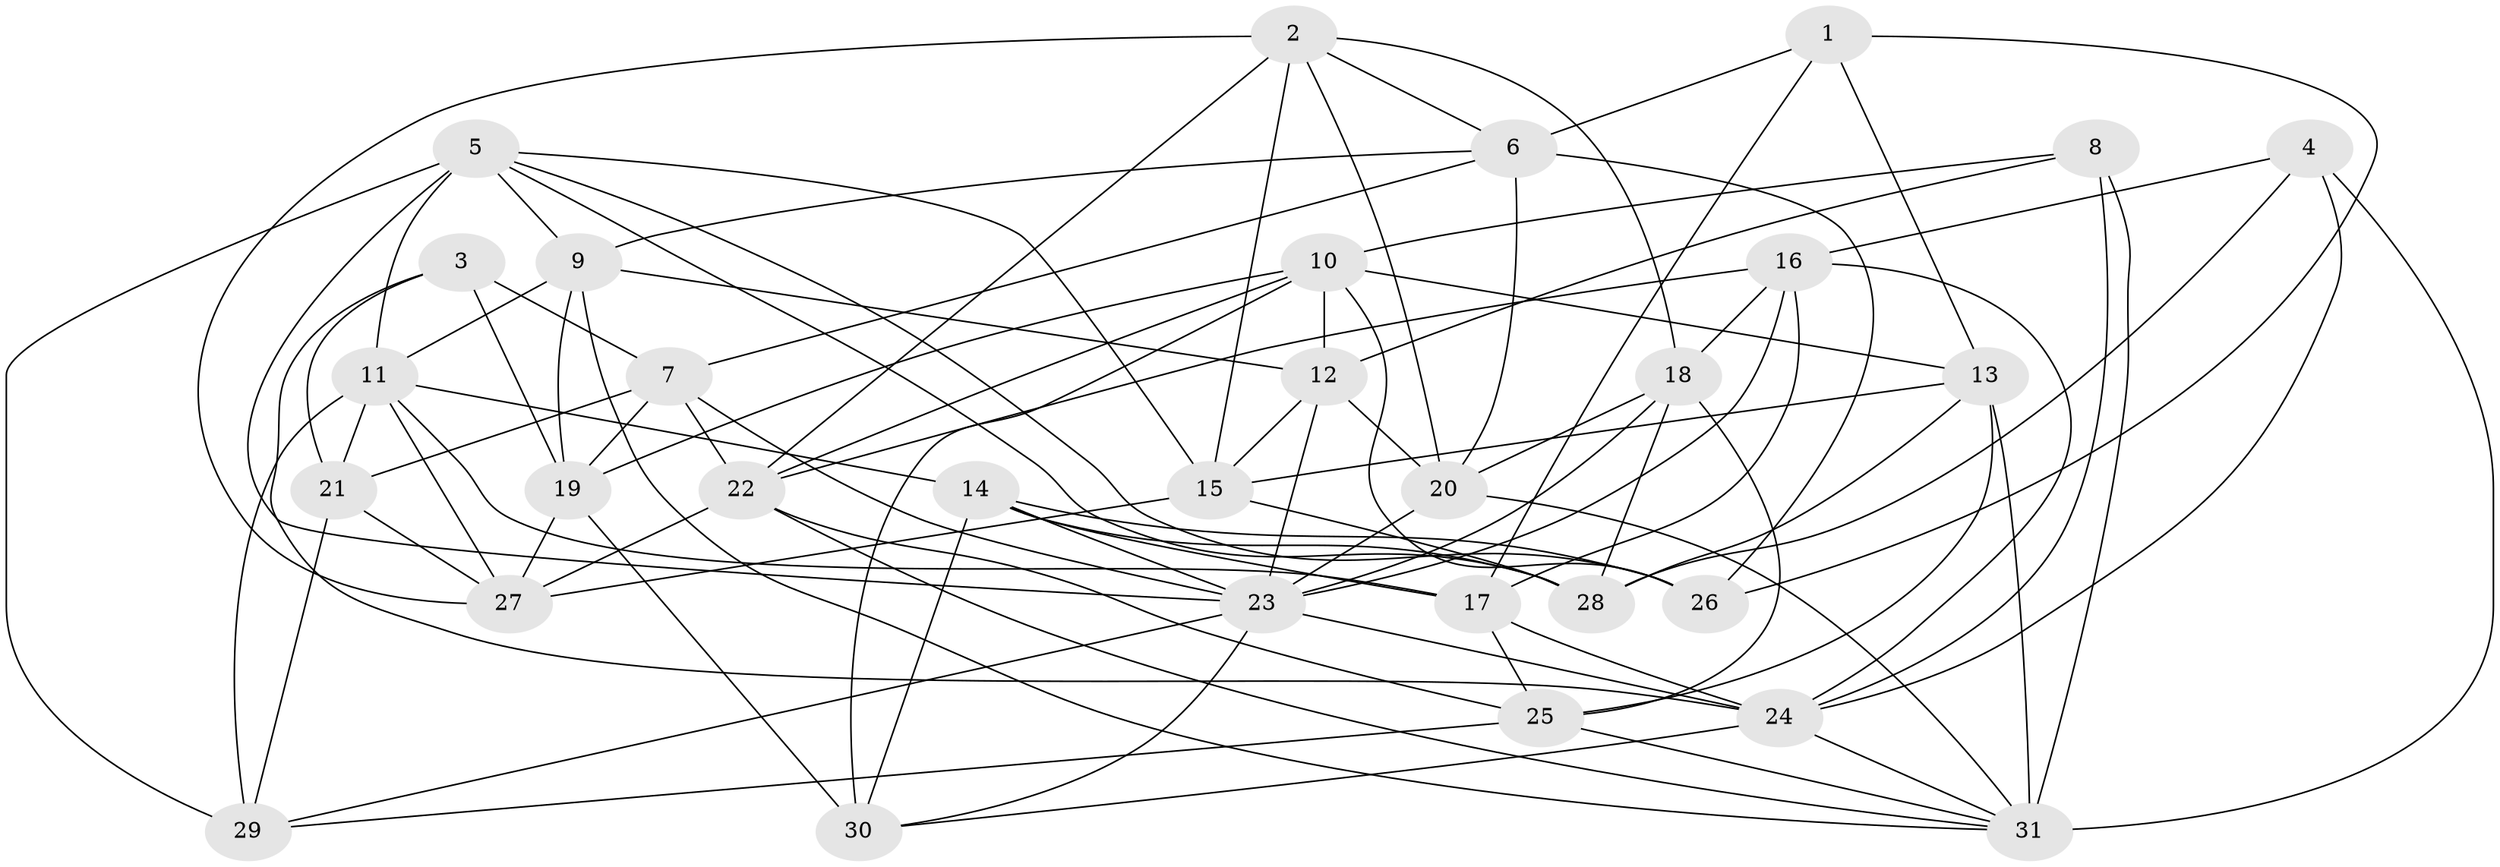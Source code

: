 // original degree distribution, {4: 1.0}
// Generated by graph-tools (version 1.1) at 2025/38/03/04/25 23:38:09]
// undirected, 31 vertices, 93 edges
graph export_dot {
  node [color=gray90,style=filled];
  1;
  2;
  3;
  4;
  5;
  6;
  7;
  8;
  9;
  10;
  11;
  12;
  13;
  14;
  15;
  16;
  17;
  18;
  19;
  20;
  21;
  22;
  23;
  24;
  25;
  26;
  27;
  28;
  29;
  30;
  31;
  1 -- 6 [weight=1.0];
  1 -- 13 [weight=1.0];
  1 -- 17 [weight=1.0];
  1 -- 26 [weight=1.0];
  2 -- 6 [weight=1.0];
  2 -- 15 [weight=1.0];
  2 -- 18 [weight=1.0];
  2 -- 20 [weight=1.0];
  2 -- 22 [weight=1.0];
  2 -- 27 [weight=1.0];
  3 -- 7 [weight=1.0];
  3 -- 19 [weight=2.0];
  3 -- 21 [weight=2.0];
  3 -- 24 [weight=1.0];
  4 -- 16 [weight=1.0];
  4 -- 24 [weight=1.0];
  4 -- 28 [weight=1.0];
  4 -- 31 [weight=1.0];
  5 -- 9 [weight=1.0];
  5 -- 11 [weight=1.0];
  5 -- 15 [weight=1.0];
  5 -- 23 [weight=1.0];
  5 -- 26 [weight=1.0];
  5 -- 28 [weight=1.0];
  5 -- 29 [weight=2.0];
  6 -- 7 [weight=1.0];
  6 -- 9 [weight=1.0];
  6 -- 20 [weight=1.0];
  6 -- 26 [weight=1.0];
  7 -- 19 [weight=1.0];
  7 -- 21 [weight=1.0];
  7 -- 22 [weight=1.0];
  7 -- 23 [weight=1.0];
  8 -- 10 [weight=1.0];
  8 -- 12 [weight=1.0];
  8 -- 24 [weight=1.0];
  8 -- 31 [weight=1.0];
  9 -- 11 [weight=1.0];
  9 -- 12 [weight=1.0];
  9 -- 19 [weight=1.0];
  9 -- 31 [weight=1.0];
  10 -- 12 [weight=1.0];
  10 -- 13 [weight=1.0];
  10 -- 19 [weight=1.0];
  10 -- 22 [weight=1.0];
  10 -- 26 [weight=2.0];
  10 -- 30 [weight=1.0];
  11 -- 14 [weight=1.0];
  11 -- 17 [weight=1.0];
  11 -- 21 [weight=1.0];
  11 -- 27 [weight=2.0];
  11 -- 29 [weight=1.0];
  12 -- 15 [weight=1.0];
  12 -- 20 [weight=1.0];
  12 -- 23 [weight=1.0];
  13 -- 15 [weight=1.0];
  13 -- 25 [weight=1.0];
  13 -- 28 [weight=1.0];
  13 -- 31 [weight=1.0];
  14 -- 17 [weight=1.0];
  14 -- 23 [weight=1.0];
  14 -- 26 [weight=1.0];
  14 -- 28 [weight=1.0];
  14 -- 30 [weight=1.0];
  15 -- 27 [weight=1.0];
  15 -- 28 [weight=1.0];
  16 -- 17 [weight=1.0];
  16 -- 18 [weight=1.0];
  16 -- 22 [weight=1.0];
  16 -- 23 [weight=1.0];
  16 -- 24 [weight=1.0];
  17 -- 24 [weight=1.0];
  17 -- 25 [weight=1.0];
  18 -- 20 [weight=1.0];
  18 -- 23 [weight=1.0];
  18 -- 25 [weight=1.0];
  18 -- 28 [weight=1.0];
  19 -- 27 [weight=1.0];
  19 -- 30 [weight=2.0];
  20 -- 23 [weight=1.0];
  20 -- 31 [weight=1.0];
  21 -- 27 [weight=1.0];
  21 -- 29 [weight=1.0];
  22 -- 25 [weight=1.0];
  22 -- 27 [weight=2.0];
  22 -- 31 [weight=1.0];
  23 -- 24 [weight=1.0];
  23 -- 29 [weight=1.0];
  23 -- 30 [weight=1.0];
  24 -- 30 [weight=1.0];
  24 -- 31 [weight=1.0];
  25 -- 29 [weight=1.0];
  25 -- 31 [weight=1.0];
}
